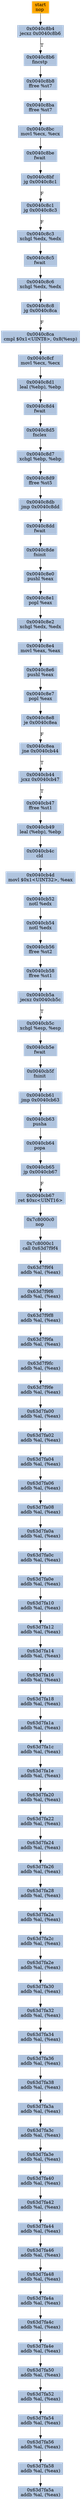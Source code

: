 digraph G {
node[shape=rectangle,style=filled,fillcolor=lightsteelblue,color=lightsteelblue]
bgcolor="transparent"
a0x0040c8b3nop_[label="start\nnop ",fillcolor="orange",color="lightgrey"];
a0x0040c8b4jecxz_0x0040c8b6[label="0x0040c8b4\njecxz 0x0040c8b6"];
a0x0040c8b6fincstp_[label="0x0040c8b6\nfincstp "];
a0x0040c8b8ffree_st7[label="0x0040c8b8\nffree %st7"];
a0x0040c8baffree_st7[label="0x0040c8ba\nffree %st7"];
a0x0040c8bcmovl_ecx_ecx[label="0x0040c8bc\nmovl %ecx, %ecx"];
a0x0040c8befwait_[label="0x0040c8be\nfwait "];
a0x0040c8bfjg_0x0040c8c1[label="0x0040c8bf\njg 0x0040c8c1"];
a0x0040c8c1jg_0x0040c8c3[label="0x0040c8c1\njg 0x0040c8c3"];
a0x0040c8c3xchgl_edx_edx[label="0x0040c8c3\nxchgl %edx, %edx"];
a0x0040c8c5fwait_[label="0x0040c8c5\nfwait "];
a0x0040c8c6xchgl_edx_edx[label="0x0040c8c6\nxchgl %edx, %edx"];
a0x0040c8c8jg_0x0040c8ca[label="0x0040c8c8\njg 0x0040c8ca"];
a0x0040c8cacmpl_0x1UINT8_0x8esp_[label="0x0040c8ca\ncmpl $0x1<UINT8>, 0x8(%esp)"];
a0x0040c8cfmovl_ecx_ecx[label="0x0040c8cf\nmovl %ecx, %ecx"];
a0x0040c8d1leal_ebp__ebp[label="0x0040c8d1\nleal (%ebp), %ebp"];
a0x0040c8d4fwait_[label="0x0040c8d4\nfwait "];
a0x0040c8d5fnclex_[label="0x0040c8d5\nfnclex "];
a0x0040c8d7xchgl_ebp_ebp[label="0x0040c8d7\nxchgl %ebp, %ebp"];
a0x0040c8d9ffree_st5[label="0x0040c8d9\nffree %st5"];
a0x0040c8dbjmp_0x0040c8dd[label="0x0040c8db\njmp 0x0040c8dd"];
a0x0040c8ddfwait_[label="0x0040c8dd\nfwait "];
a0x0040c8defninit_[label="0x0040c8de\nfninit "];
a0x0040c8e0pushl_eax[label="0x0040c8e0\npushl %eax"];
a0x0040c8e1popl_eax[label="0x0040c8e1\npopl %eax"];
a0x0040c8e2xchgl_edx_edx[label="0x0040c8e2\nxchgl %edx, %edx"];
a0x0040c8e4movl_eax_eax[label="0x0040c8e4\nmovl %eax, %eax"];
a0x0040c8e6pushl_eax[label="0x0040c8e6\npushl %eax"];
a0x0040c8e7popl_eax[label="0x0040c8e7\npopl %eax"];
a0x0040c8e8je_0x0040c8ea[label="0x0040c8e8\nje 0x0040c8ea"];
a0x0040c8eajne_0x0040cb44[label="0x0040c8ea\njne 0x0040cb44"];
a0x0040cb44jcxz_0x0040cb47[label="0x0040cb44\njcxz 0x0040cb47"];
a0x0040cb47ffree_st1[label="0x0040cb47\nffree %st1"];
a0x0040cb49leal_ebp__ebp[label="0x0040cb49\nleal (%ebp), %ebp"];
a0x0040cb4ccld_[label="0x0040cb4c\ncld "];
a0x0040cb4dmovl_0x1UINT32_eax[label="0x0040cb4d\nmovl $0x1<UINT32>, %eax"];
a0x0040cb52notl_edx[label="0x0040cb52\nnotl %edx"];
a0x0040cb54notl_edx[label="0x0040cb54\nnotl %edx"];
a0x0040cb56ffree_st2[label="0x0040cb56\nffree %st2"];
a0x0040cb58ffree_st1[label="0x0040cb58\nffree %st1"];
a0x0040cb5ajecxz_0x0040cb5c[label="0x0040cb5a\njecxz 0x0040cb5c"];
a0x0040cb5cxchgl_esp_esp[label="0x0040cb5c\nxchgl %esp, %esp"];
a0x0040cb5efwait_[label="0x0040cb5e\nfwait "];
a0x0040cb5ffninit_[label="0x0040cb5f\nfninit "];
a0x0040cb61jmp_0x0040cb63[label="0x0040cb61\njmp 0x0040cb63"];
a0x0040cb63pusha_[label="0x0040cb63\npusha "];
a0x0040cb64popa_[label="0x0040cb64\npopa "];
a0x0040cb65jp_0x0040cb67[label="0x0040cb65\njp 0x0040cb67"];
a0x0040cb67ret_0xcUINT16[label="0x0040cb67\nret $0xc<UINT16>"];
a0x7c8000c0nop_[label="0x7c8000c0\nnop "];
a0x7c8000c1call_0x63d7f9f4[label="0x7c8000c1\ncall 0x63d7f9f4"];
a0x63d7f9f4addb_al_eax_[label="0x63d7f9f4\naddb %al, (%eax)"];
a0x63d7f9f6addb_al_eax_[label="0x63d7f9f6\naddb %al, (%eax)"];
a0x63d7f9f8addb_al_eax_[label="0x63d7f9f8\naddb %al, (%eax)"];
a0x63d7f9faaddb_al_eax_[label="0x63d7f9fa\naddb %al, (%eax)"];
a0x63d7f9fcaddb_al_eax_[label="0x63d7f9fc\naddb %al, (%eax)"];
a0x63d7f9feaddb_al_eax_[label="0x63d7f9fe\naddb %al, (%eax)"];
a0x63d7fa00addb_al_eax_[label="0x63d7fa00\naddb %al, (%eax)"];
a0x63d7fa02addb_al_eax_[label="0x63d7fa02\naddb %al, (%eax)"];
a0x63d7fa04addb_al_eax_[label="0x63d7fa04\naddb %al, (%eax)"];
a0x63d7fa06addb_al_eax_[label="0x63d7fa06\naddb %al, (%eax)"];
a0x63d7fa08addb_al_eax_[label="0x63d7fa08\naddb %al, (%eax)"];
a0x63d7fa0aaddb_al_eax_[label="0x63d7fa0a\naddb %al, (%eax)"];
a0x63d7fa0caddb_al_eax_[label="0x63d7fa0c\naddb %al, (%eax)"];
a0x63d7fa0eaddb_al_eax_[label="0x63d7fa0e\naddb %al, (%eax)"];
a0x63d7fa10addb_al_eax_[label="0x63d7fa10\naddb %al, (%eax)"];
a0x63d7fa12addb_al_eax_[label="0x63d7fa12\naddb %al, (%eax)"];
a0x63d7fa14addb_al_eax_[label="0x63d7fa14\naddb %al, (%eax)"];
a0x63d7fa16addb_al_eax_[label="0x63d7fa16\naddb %al, (%eax)"];
a0x63d7fa18addb_al_eax_[label="0x63d7fa18\naddb %al, (%eax)"];
a0x63d7fa1aaddb_al_eax_[label="0x63d7fa1a\naddb %al, (%eax)"];
a0x63d7fa1caddb_al_eax_[label="0x63d7fa1c\naddb %al, (%eax)"];
a0x63d7fa1eaddb_al_eax_[label="0x63d7fa1e\naddb %al, (%eax)"];
a0x63d7fa20addb_al_eax_[label="0x63d7fa20\naddb %al, (%eax)"];
a0x63d7fa22addb_al_eax_[label="0x63d7fa22\naddb %al, (%eax)"];
a0x63d7fa24addb_al_eax_[label="0x63d7fa24\naddb %al, (%eax)"];
a0x63d7fa26addb_al_eax_[label="0x63d7fa26\naddb %al, (%eax)"];
a0x63d7fa28addb_al_eax_[label="0x63d7fa28\naddb %al, (%eax)"];
a0x63d7fa2aaddb_al_eax_[label="0x63d7fa2a\naddb %al, (%eax)"];
a0x63d7fa2caddb_al_eax_[label="0x63d7fa2c\naddb %al, (%eax)"];
a0x63d7fa2eaddb_al_eax_[label="0x63d7fa2e\naddb %al, (%eax)"];
a0x63d7fa30addb_al_eax_[label="0x63d7fa30\naddb %al, (%eax)"];
a0x63d7fa32addb_al_eax_[label="0x63d7fa32\naddb %al, (%eax)"];
a0x63d7fa34addb_al_eax_[label="0x63d7fa34\naddb %al, (%eax)"];
a0x63d7fa36addb_al_eax_[label="0x63d7fa36\naddb %al, (%eax)"];
a0x63d7fa38addb_al_eax_[label="0x63d7fa38\naddb %al, (%eax)"];
a0x63d7fa3aaddb_al_eax_[label="0x63d7fa3a\naddb %al, (%eax)"];
a0x63d7fa3caddb_al_eax_[label="0x63d7fa3c\naddb %al, (%eax)"];
a0x63d7fa3eaddb_al_eax_[label="0x63d7fa3e\naddb %al, (%eax)"];
a0x63d7fa40addb_al_eax_[label="0x63d7fa40\naddb %al, (%eax)"];
a0x63d7fa42addb_al_eax_[label="0x63d7fa42\naddb %al, (%eax)"];
a0x63d7fa44addb_al_eax_[label="0x63d7fa44\naddb %al, (%eax)"];
a0x63d7fa46addb_al_eax_[label="0x63d7fa46\naddb %al, (%eax)"];
a0x63d7fa48addb_al_eax_[label="0x63d7fa48\naddb %al, (%eax)"];
a0x63d7fa4aaddb_al_eax_[label="0x63d7fa4a\naddb %al, (%eax)"];
a0x63d7fa4caddb_al_eax_[label="0x63d7fa4c\naddb %al, (%eax)"];
a0x63d7fa4eaddb_al_eax_[label="0x63d7fa4e\naddb %al, (%eax)"];
a0x63d7fa50addb_al_eax_[label="0x63d7fa50\naddb %al, (%eax)"];
a0x63d7fa52addb_al_eax_[label="0x63d7fa52\naddb %al, (%eax)"];
a0x63d7fa54addb_al_eax_[label="0x63d7fa54\naddb %al, (%eax)"];
a0x63d7fa56addb_al_eax_[label="0x63d7fa56\naddb %al, (%eax)"];
a0x63d7fa58addb_al_eax_[label="0x63d7fa58\naddb %al, (%eax)"];
a0x63d7fa5aaddb_al_eax_[label="0x63d7fa5a\naddb %al, (%eax)"];
a0x0040c8b3nop_ -> a0x0040c8b4jecxz_0x0040c8b6 [color="#000000"];
a0x0040c8b4jecxz_0x0040c8b6 -> a0x0040c8b6fincstp_ [color="#000000",label="T"];
a0x0040c8b6fincstp_ -> a0x0040c8b8ffree_st7 [color="#000000"];
a0x0040c8b8ffree_st7 -> a0x0040c8baffree_st7 [color="#000000"];
a0x0040c8baffree_st7 -> a0x0040c8bcmovl_ecx_ecx [color="#000000"];
a0x0040c8bcmovl_ecx_ecx -> a0x0040c8befwait_ [color="#000000"];
a0x0040c8befwait_ -> a0x0040c8bfjg_0x0040c8c1 [color="#000000"];
a0x0040c8bfjg_0x0040c8c1 -> a0x0040c8c1jg_0x0040c8c3 [color="#000000",label="F"];
a0x0040c8c1jg_0x0040c8c3 -> a0x0040c8c3xchgl_edx_edx [color="#000000",label="F"];
a0x0040c8c3xchgl_edx_edx -> a0x0040c8c5fwait_ [color="#000000"];
a0x0040c8c5fwait_ -> a0x0040c8c6xchgl_edx_edx [color="#000000"];
a0x0040c8c6xchgl_edx_edx -> a0x0040c8c8jg_0x0040c8ca [color="#000000"];
a0x0040c8c8jg_0x0040c8ca -> a0x0040c8cacmpl_0x1UINT8_0x8esp_ [color="#000000",label="F"];
a0x0040c8cacmpl_0x1UINT8_0x8esp_ -> a0x0040c8cfmovl_ecx_ecx [color="#000000"];
a0x0040c8cfmovl_ecx_ecx -> a0x0040c8d1leal_ebp__ebp [color="#000000"];
a0x0040c8d1leal_ebp__ebp -> a0x0040c8d4fwait_ [color="#000000"];
a0x0040c8d4fwait_ -> a0x0040c8d5fnclex_ [color="#000000"];
a0x0040c8d5fnclex_ -> a0x0040c8d7xchgl_ebp_ebp [color="#000000"];
a0x0040c8d7xchgl_ebp_ebp -> a0x0040c8d9ffree_st5 [color="#000000"];
a0x0040c8d9ffree_st5 -> a0x0040c8dbjmp_0x0040c8dd [color="#000000"];
a0x0040c8dbjmp_0x0040c8dd -> a0x0040c8ddfwait_ [color="#000000"];
a0x0040c8ddfwait_ -> a0x0040c8defninit_ [color="#000000"];
a0x0040c8defninit_ -> a0x0040c8e0pushl_eax [color="#000000"];
a0x0040c8e0pushl_eax -> a0x0040c8e1popl_eax [color="#000000"];
a0x0040c8e1popl_eax -> a0x0040c8e2xchgl_edx_edx [color="#000000"];
a0x0040c8e2xchgl_edx_edx -> a0x0040c8e4movl_eax_eax [color="#000000"];
a0x0040c8e4movl_eax_eax -> a0x0040c8e6pushl_eax [color="#000000"];
a0x0040c8e6pushl_eax -> a0x0040c8e7popl_eax [color="#000000"];
a0x0040c8e7popl_eax -> a0x0040c8e8je_0x0040c8ea [color="#000000"];
a0x0040c8e8je_0x0040c8ea -> a0x0040c8eajne_0x0040cb44 [color="#000000",label="F"];
a0x0040c8eajne_0x0040cb44 -> a0x0040cb44jcxz_0x0040cb47 [color="#000000",label="T"];
a0x0040cb44jcxz_0x0040cb47 -> a0x0040cb47ffree_st1 [color="#000000",label="T"];
a0x0040cb47ffree_st1 -> a0x0040cb49leal_ebp__ebp [color="#000000"];
a0x0040cb49leal_ebp__ebp -> a0x0040cb4ccld_ [color="#000000"];
a0x0040cb4ccld_ -> a0x0040cb4dmovl_0x1UINT32_eax [color="#000000"];
a0x0040cb4dmovl_0x1UINT32_eax -> a0x0040cb52notl_edx [color="#000000"];
a0x0040cb52notl_edx -> a0x0040cb54notl_edx [color="#000000"];
a0x0040cb54notl_edx -> a0x0040cb56ffree_st2 [color="#000000"];
a0x0040cb56ffree_st2 -> a0x0040cb58ffree_st1 [color="#000000"];
a0x0040cb58ffree_st1 -> a0x0040cb5ajecxz_0x0040cb5c [color="#000000"];
a0x0040cb5ajecxz_0x0040cb5c -> a0x0040cb5cxchgl_esp_esp [color="#000000",label="T"];
a0x0040cb5cxchgl_esp_esp -> a0x0040cb5efwait_ [color="#000000"];
a0x0040cb5efwait_ -> a0x0040cb5ffninit_ [color="#000000"];
a0x0040cb5ffninit_ -> a0x0040cb61jmp_0x0040cb63 [color="#000000"];
a0x0040cb61jmp_0x0040cb63 -> a0x0040cb63pusha_ [color="#000000"];
a0x0040cb63pusha_ -> a0x0040cb64popa_ [color="#000000"];
a0x0040cb64popa_ -> a0x0040cb65jp_0x0040cb67 [color="#000000"];
a0x0040cb65jp_0x0040cb67 -> a0x0040cb67ret_0xcUINT16 [color="#000000",label="F"];
a0x0040cb67ret_0xcUINT16 -> a0x7c8000c0nop_ [color="#000000"];
a0x7c8000c0nop_ -> a0x7c8000c1call_0x63d7f9f4 [color="#000000"];
a0x7c8000c1call_0x63d7f9f4 -> a0x63d7f9f4addb_al_eax_ [color="#000000"];
a0x63d7f9f4addb_al_eax_ -> a0x63d7f9f6addb_al_eax_ [color="#000000"];
a0x63d7f9f6addb_al_eax_ -> a0x63d7f9f8addb_al_eax_ [color="#000000"];
a0x63d7f9f8addb_al_eax_ -> a0x63d7f9faaddb_al_eax_ [color="#000000"];
a0x63d7f9faaddb_al_eax_ -> a0x63d7f9fcaddb_al_eax_ [color="#000000"];
a0x63d7f9fcaddb_al_eax_ -> a0x63d7f9feaddb_al_eax_ [color="#000000"];
a0x63d7f9feaddb_al_eax_ -> a0x63d7fa00addb_al_eax_ [color="#000000"];
a0x63d7fa00addb_al_eax_ -> a0x63d7fa02addb_al_eax_ [color="#000000"];
a0x63d7fa02addb_al_eax_ -> a0x63d7fa04addb_al_eax_ [color="#000000"];
a0x63d7fa04addb_al_eax_ -> a0x63d7fa06addb_al_eax_ [color="#000000"];
a0x63d7fa06addb_al_eax_ -> a0x63d7fa08addb_al_eax_ [color="#000000"];
a0x63d7fa08addb_al_eax_ -> a0x63d7fa0aaddb_al_eax_ [color="#000000"];
a0x63d7fa0aaddb_al_eax_ -> a0x63d7fa0caddb_al_eax_ [color="#000000"];
a0x63d7fa0caddb_al_eax_ -> a0x63d7fa0eaddb_al_eax_ [color="#000000"];
a0x63d7fa0eaddb_al_eax_ -> a0x63d7fa10addb_al_eax_ [color="#000000"];
a0x63d7fa10addb_al_eax_ -> a0x63d7fa12addb_al_eax_ [color="#000000"];
a0x63d7fa12addb_al_eax_ -> a0x63d7fa14addb_al_eax_ [color="#000000"];
a0x63d7fa14addb_al_eax_ -> a0x63d7fa16addb_al_eax_ [color="#000000"];
a0x63d7fa16addb_al_eax_ -> a0x63d7fa18addb_al_eax_ [color="#000000"];
a0x63d7fa18addb_al_eax_ -> a0x63d7fa1aaddb_al_eax_ [color="#000000"];
a0x63d7fa1aaddb_al_eax_ -> a0x63d7fa1caddb_al_eax_ [color="#000000"];
a0x63d7fa1caddb_al_eax_ -> a0x63d7fa1eaddb_al_eax_ [color="#000000"];
a0x63d7fa1eaddb_al_eax_ -> a0x63d7fa20addb_al_eax_ [color="#000000"];
a0x63d7fa20addb_al_eax_ -> a0x63d7fa22addb_al_eax_ [color="#000000"];
a0x63d7fa22addb_al_eax_ -> a0x63d7fa24addb_al_eax_ [color="#000000"];
a0x63d7fa24addb_al_eax_ -> a0x63d7fa26addb_al_eax_ [color="#000000"];
a0x63d7fa26addb_al_eax_ -> a0x63d7fa28addb_al_eax_ [color="#000000"];
a0x63d7fa28addb_al_eax_ -> a0x63d7fa2aaddb_al_eax_ [color="#000000"];
a0x63d7fa2aaddb_al_eax_ -> a0x63d7fa2caddb_al_eax_ [color="#000000"];
a0x63d7fa2caddb_al_eax_ -> a0x63d7fa2eaddb_al_eax_ [color="#000000"];
a0x63d7fa2eaddb_al_eax_ -> a0x63d7fa30addb_al_eax_ [color="#000000"];
a0x63d7fa30addb_al_eax_ -> a0x63d7fa32addb_al_eax_ [color="#000000"];
a0x63d7fa32addb_al_eax_ -> a0x63d7fa34addb_al_eax_ [color="#000000"];
a0x63d7fa34addb_al_eax_ -> a0x63d7fa36addb_al_eax_ [color="#000000"];
a0x63d7fa36addb_al_eax_ -> a0x63d7fa38addb_al_eax_ [color="#000000"];
a0x63d7fa38addb_al_eax_ -> a0x63d7fa3aaddb_al_eax_ [color="#000000"];
a0x63d7fa3aaddb_al_eax_ -> a0x63d7fa3caddb_al_eax_ [color="#000000"];
a0x63d7fa3caddb_al_eax_ -> a0x63d7fa3eaddb_al_eax_ [color="#000000"];
a0x63d7fa3eaddb_al_eax_ -> a0x63d7fa40addb_al_eax_ [color="#000000"];
a0x63d7fa40addb_al_eax_ -> a0x63d7fa42addb_al_eax_ [color="#000000"];
a0x63d7fa42addb_al_eax_ -> a0x63d7fa44addb_al_eax_ [color="#000000"];
a0x63d7fa44addb_al_eax_ -> a0x63d7fa46addb_al_eax_ [color="#000000"];
a0x63d7fa46addb_al_eax_ -> a0x63d7fa48addb_al_eax_ [color="#000000"];
a0x63d7fa48addb_al_eax_ -> a0x63d7fa4aaddb_al_eax_ [color="#000000"];
a0x63d7fa4aaddb_al_eax_ -> a0x63d7fa4caddb_al_eax_ [color="#000000"];
a0x63d7fa4caddb_al_eax_ -> a0x63d7fa4eaddb_al_eax_ [color="#000000"];
a0x63d7fa4eaddb_al_eax_ -> a0x63d7fa50addb_al_eax_ [color="#000000"];
a0x63d7fa50addb_al_eax_ -> a0x63d7fa52addb_al_eax_ [color="#000000"];
a0x63d7fa52addb_al_eax_ -> a0x63d7fa54addb_al_eax_ [color="#000000"];
a0x63d7fa54addb_al_eax_ -> a0x63d7fa56addb_al_eax_ [color="#000000"];
a0x63d7fa56addb_al_eax_ -> a0x63d7fa58addb_al_eax_ [color="#000000"];
a0x63d7fa58addb_al_eax_ -> a0x63d7fa5aaddb_al_eax_ [color="#000000"];
}
